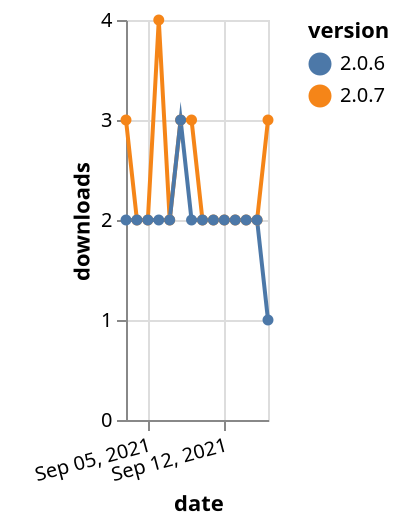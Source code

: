 {"$schema": "https://vega.github.io/schema/vega-lite/v5.json", "description": "A simple bar chart with embedded data.", "data": {"values": [{"date": "2021-09-03", "total": 2230, "delta": 3, "version": "2.0.7"}, {"date": "2021-09-04", "total": 2232, "delta": 2, "version": "2.0.7"}, {"date": "2021-09-05", "total": 2234, "delta": 2, "version": "2.0.7"}, {"date": "2021-09-06", "total": 2238, "delta": 4, "version": "2.0.7"}, {"date": "2021-09-07", "total": 2240, "delta": 2, "version": "2.0.7"}, {"date": "2021-09-08", "total": 2243, "delta": 3, "version": "2.0.7"}, {"date": "2021-09-09", "total": 2246, "delta": 3, "version": "2.0.7"}, {"date": "2021-09-10", "total": 2248, "delta": 2, "version": "2.0.7"}, {"date": "2021-09-11", "total": 2250, "delta": 2, "version": "2.0.7"}, {"date": "2021-09-12", "total": 2252, "delta": 2, "version": "2.0.7"}, {"date": "2021-09-13", "total": 2254, "delta": 2, "version": "2.0.7"}, {"date": "2021-09-14", "total": 2256, "delta": 2, "version": "2.0.7"}, {"date": "2021-09-15", "total": 2258, "delta": 2, "version": "2.0.7"}, {"date": "2021-09-16", "total": 2261, "delta": 3, "version": "2.0.7"}, {"date": "2021-09-03", "total": 2193, "delta": 2, "version": "2.0.6"}, {"date": "2021-09-04", "total": 2195, "delta": 2, "version": "2.0.6"}, {"date": "2021-09-05", "total": 2197, "delta": 2, "version": "2.0.6"}, {"date": "2021-09-06", "total": 2199, "delta": 2, "version": "2.0.6"}, {"date": "2021-09-07", "total": 2201, "delta": 2, "version": "2.0.6"}, {"date": "2021-09-08", "total": 2204, "delta": 3, "version": "2.0.6"}, {"date": "2021-09-09", "total": 2206, "delta": 2, "version": "2.0.6"}, {"date": "2021-09-10", "total": 2208, "delta": 2, "version": "2.0.6"}, {"date": "2021-09-11", "total": 2210, "delta": 2, "version": "2.0.6"}, {"date": "2021-09-12", "total": 2212, "delta": 2, "version": "2.0.6"}, {"date": "2021-09-13", "total": 2214, "delta": 2, "version": "2.0.6"}, {"date": "2021-09-14", "total": 2216, "delta": 2, "version": "2.0.6"}, {"date": "2021-09-15", "total": 2218, "delta": 2, "version": "2.0.6"}, {"date": "2021-09-16", "total": 2219, "delta": 1, "version": "2.0.6"}]}, "width": "container", "mark": {"type": "line", "point": {"filled": true}}, "encoding": {"x": {"field": "date", "type": "temporal", "timeUnit": "yearmonthdate", "title": "date", "axis": {"labelAngle": -15}}, "y": {"field": "delta", "type": "quantitative", "title": "downloads"}, "color": {"field": "version", "type": "nominal"}, "tooltip": {"field": "delta"}}}